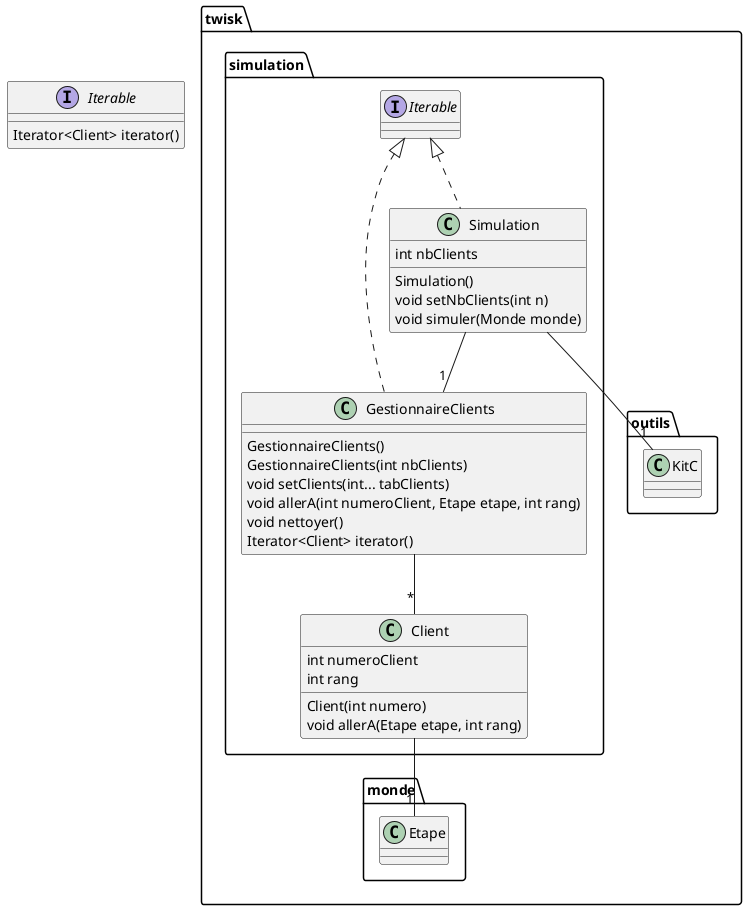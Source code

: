@startuml

interface Iterable{
Iterator<Client> iterator()
}
package twisk{

    package monde{
    class Etape
    }

    package outils{
    class KitC
    }

    package simulation{


        class Client{
        int numeroClient
        int rang
        Client(int numero)
        void allerA(Etape etape, int rang)
        }


        class GestionnaireClients implements Iterable{
        GestionnaireClients()
        GestionnaireClients(int nbClients)
        void setClients(int... tabClients)
        void allerA(int numeroClient, Etape etape, int rang)
        void nettoyer()
        Iterator<Client> iterator()
        }


        class Simulation implements Iterable{
        int nbClients
        Simulation()
        void setNbClients(int n)
        void simuler(Monde monde)
        }
    }

}

    Simulation -- "1" KitC
    Client -- "1" Etape
    GestionnaireClients -- "*" Client
    Simulation -- "1" GestionnaireClients
@enduml